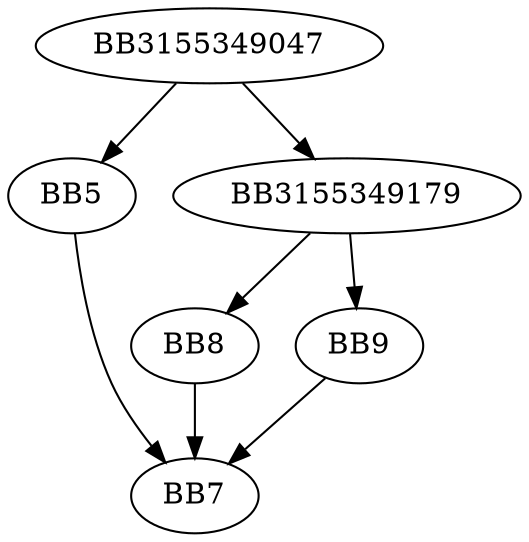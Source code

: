 digraph G{
	BB3155349047->BB5;
	BB3155349047->BB3155349179;
	BB5->BB7;
	BB3155349179->BB8;
	BB3155349179->BB9;
	BB8->BB7;
	BB9->BB7;
}
